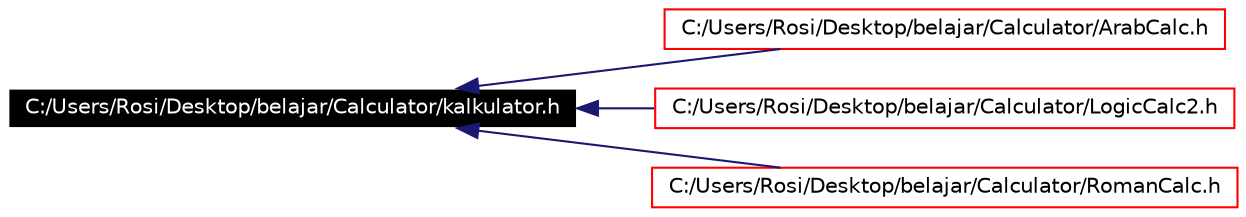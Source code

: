 digraph G
{
  bgcolor="transparent";
  edge [fontname="Helvetica",fontsize=10,labelfontname="Helvetica",labelfontsize=10];
  node [fontname="Helvetica",fontsize=10,shape=record];
  rankdir=LR;
  Node1 [label="C:/Users/Rosi/Desktop/belajar/Calculator/kalkulator.h",height=0.2,width=0.4,color="white", fillcolor="black", style="filled" fontcolor="white"];
  Node1 -> Node2 [dir=back,color="midnightblue",fontsize=10,style="solid"];
  Node2 [label="C:/Users/Rosi/Desktop/belajar/Calculator/ArabCalc.h",height=0.2,width=0.4,color="red",URL="$_arab_calc_8h-source.html"];
  Node1 -> Node3 [dir=back,color="midnightblue",fontsize=10,style="solid"];
  Node3 [label="C:/Users/Rosi/Desktop/belajar/Calculator/LogicCalc2.h",height=0.2,width=0.4,color="red",URL="$_logic_calc2_8h-source.html"];
  Node1 -> Node4 [dir=back,color="midnightblue",fontsize=10,style="solid"];
  Node4 [label="C:/Users/Rosi/Desktop/belajar/Calculator/RomanCalc.h",height=0.2,width=0.4,color="red",URL="$_roman_calc_8h-source.html"];
}
